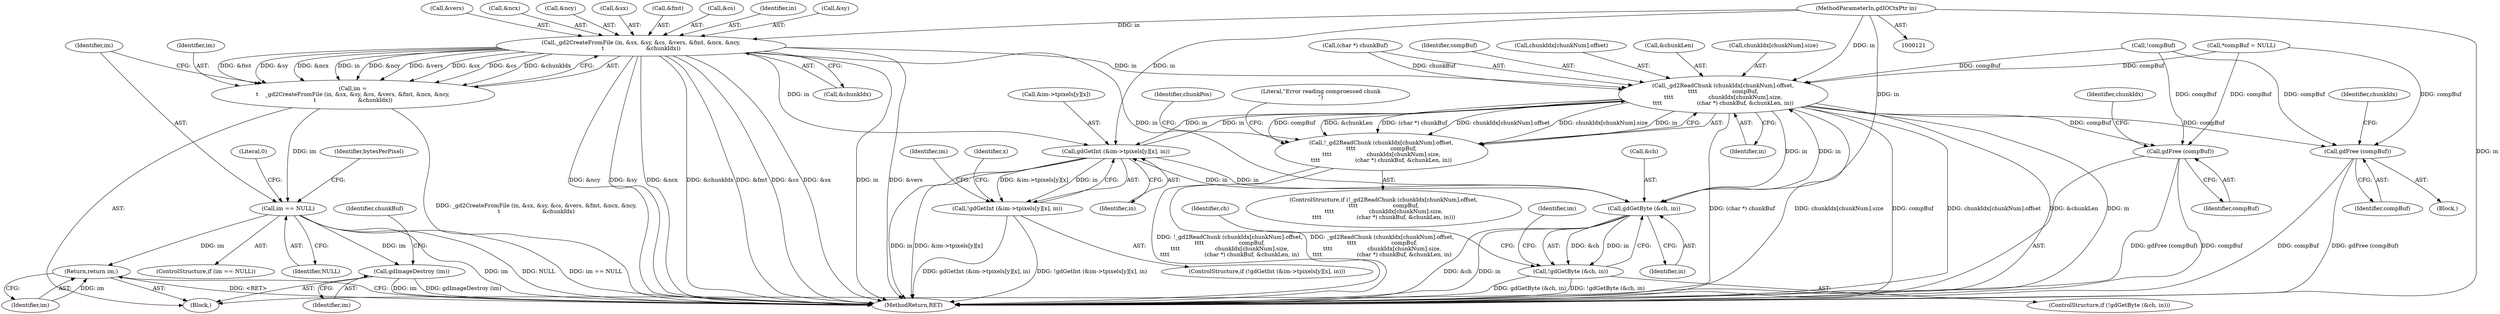 digraph "0_libgd_fe9ed49dafa993e3af96b6a5a589efeea9bfb36f@pointer" {
"1000174" [label="(Call,_gd2CreateFromFile (in, &sx, &sy, &cs, &vers, &fmt, &ncx, &ncy,\n\t                        &chunkIdx))"];
"1000122" [label="(MethodParameterIn,gdIOCtxPtr in)"];
"1000172" [label="(Call,im =\n\t    _gd2CreateFromFile (in, &sx, &sy, &cs, &vers, &fmt, &ncx, &ncy,\n\t                        &chunkIdx))"];
"1000193" [label="(Call,im == NULL)"];
"1000553" [label="(Return,return im;)"];
"1000556" [label="(Call,gdImageDestroy (im))"];
"1000337" [label="(Call,_gd2ReadChunk (chunkIdx[chunkNum].offset,\n\t\t\t\t                    compBuf,\n\t\t\t\t                    chunkIdx[chunkNum].size,\n\t\t\t\t                    (char *) chunkBuf, &chunkLen, in))"];
"1000336" [label="(Call,!_gd2ReadChunk (chunkIdx[chunkNum].offset,\n\t\t\t\t                    compBuf,\n\t\t\t\t                    chunkIdx[chunkNum].size,\n\t\t\t\t                    (char *) chunkBuf, &chunkLen, in))"];
"1000417" [label="(Call,gdGetInt (&im->tpixels[y][x], in))"];
"1000416" [label="(Call,!gdGetInt (&im->tpixels[y][x], in))"];
"1000442" [label="(Call,gdGetByte (&ch, in))"];
"1000441" [label="(Call,!gdGetByte (&ch, in))"];
"1000546" [label="(Call,gdFree (compBuf))"];
"1000566" [label="(Call,gdFree (compBuf))"];
"1000432" [label="(Identifier,im)"];
"1000361" [label="(Identifier,chunkPos)"];
"1000554" [label="(Identifier,im)"];
"1000176" [label="(Call,&sx)"];
"1000193" [label="(Call,im == NULL)"];
"1000198" [label="(Literal,0)"];
"1000443" [label="(Call,&ch)"];
"1000184" [label="(Call,&fmt)"];
"1000349" [label="(Call,(char *) chunkBuf)"];
"1000567" [label="(Identifier,compBuf)"];
"1000122" [label="(MethodParameterIn,gdIOCtxPtr in)"];
"1000440" [label="(ControlStructure,if (!gdGetByte (&ch, in)))"];
"1000180" [label="(Call,&cs)"];
"1000442" [label="(Call,gdGetByte (&ch, in))"];
"1000175" [label="(Identifier,in)"];
"1000192" [label="(ControlStructure,if (im == NULL))"];
"1000408" [label="(Identifier,x)"];
"1000178" [label="(Call,&sy)"];
"1000195" [label="(Identifier,NULL)"];
"1000415" [label="(ControlStructure,if (!gdGetInt (&im->tpixels[y][x], in)))"];
"1000194" [label="(Identifier,im)"];
"1000448" [label="(Identifier,ch)"];
"1000182" [label="(Call,&vers)"];
"1000566" [label="(Call,gdFree (compBuf))"];
"1000270" [label="(Call,!compBuf)"];
"1000441" [label="(Call,!gdGetByte (&ch, in))"];
"1000358" [label="(Literal,\"Error reading comproessed chunk\n\")"];
"1000557" [label="(Identifier,im)"];
"1000186" [label="(Call,&ncx)"];
"1000190" [label="(Call,&chunkIdx)"];
"1000336" [label="(Call,!_gd2ReadChunk (chunkIdx[chunkNum].offset,\n\t\t\t\t                    compBuf,\n\t\t\t\t                    chunkIdx[chunkNum].size,\n\t\t\t\t                    (char *) chunkBuf, &chunkLen, in))"];
"1000553" [label="(Return,return im;)"];
"1000417" [label="(Call,gdGetInt (&im->tpixels[y][x], in))"];
"1000343" [label="(Identifier,compBuf)"];
"1000575" [label="(MethodReturn,RET)"];
"1000335" [label="(ControlStructure,if (!_gd2ReadChunk (chunkIdx[chunkNum].offset,\n\t\t\t\t                    compBuf,\n\t\t\t\t                    chunkIdx[chunkNum].size,\n\t\t\t\t                    (char *) chunkBuf, &chunkLen, in)))"];
"1000418" [label="(Call,&im->tpixels[y][x])"];
"1000565" [label="(Block,)"];
"1000168" [label="(Call,*compBuf = NULL)"];
"1000337" [label="(Call,_gd2ReadChunk (chunkIdx[chunkNum].offset,\n\t\t\t\t                    compBuf,\n\t\t\t\t                    chunkIdx[chunkNum].size,\n\t\t\t\t                    (char *) chunkBuf, &chunkLen, in))"];
"1000188" [label="(Call,&ncy)"];
"1000546" [label="(Call,gdFree (compBuf))"];
"1000454" [label="(Identifier,im)"];
"1000200" [label="(Identifier,bytesPerPixel)"];
"1000416" [label="(Call,!gdGetInt (&im->tpixels[y][x], in))"];
"1000547" [label="(Identifier,compBuf)"];
"1000173" [label="(Identifier,im)"];
"1000123" [label="(Block,)"];
"1000338" [label="(Call,chunkIdx[chunkNum].offset)"];
"1000352" [label="(Call,&chunkLen)"];
"1000426" [label="(Identifier,in)"];
"1000549" [label="(Identifier,chunkIdx)"];
"1000354" [label="(Identifier,in)"];
"1000445" [label="(Identifier,in)"];
"1000344" [label="(Call,chunkIdx[chunkNum].size)"];
"1000172" [label="(Call,im =\n\t    _gd2CreateFromFile (in, &sx, &sy, &cs, &vers, &fmt, &ncx, &ncy,\n\t                        &chunkIdx))"];
"1000556" [label="(Call,gdImageDestroy (im))"];
"1000559" [label="(Identifier,chunkBuf)"];
"1000569" [label="(Identifier,chunkIdx)"];
"1000174" [label="(Call,_gd2CreateFromFile (in, &sx, &sy, &cs, &vers, &fmt, &ncx, &ncy,\n\t                        &chunkIdx))"];
"1000174" -> "1000172"  [label="AST: "];
"1000174" -> "1000190"  [label="CFG: "];
"1000175" -> "1000174"  [label="AST: "];
"1000176" -> "1000174"  [label="AST: "];
"1000178" -> "1000174"  [label="AST: "];
"1000180" -> "1000174"  [label="AST: "];
"1000182" -> "1000174"  [label="AST: "];
"1000184" -> "1000174"  [label="AST: "];
"1000186" -> "1000174"  [label="AST: "];
"1000188" -> "1000174"  [label="AST: "];
"1000190" -> "1000174"  [label="AST: "];
"1000172" -> "1000174"  [label="CFG: "];
"1000174" -> "1000575"  [label="DDG: &vers"];
"1000174" -> "1000575"  [label="DDG: &ncy"];
"1000174" -> "1000575"  [label="DDG: &sy"];
"1000174" -> "1000575"  [label="DDG: &ncx"];
"1000174" -> "1000575"  [label="DDG: &chunkIdx"];
"1000174" -> "1000575"  [label="DDG: &fmt"];
"1000174" -> "1000575"  [label="DDG: &cs"];
"1000174" -> "1000575"  [label="DDG: &sx"];
"1000174" -> "1000575"  [label="DDG: in"];
"1000174" -> "1000172"  [label="DDG: &fmt"];
"1000174" -> "1000172"  [label="DDG: &sy"];
"1000174" -> "1000172"  [label="DDG: &ncx"];
"1000174" -> "1000172"  [label="DDG: in"];
"1000174" -> "1000172"  [label="DDG: &ncy"];
"1000174" -> "1000172"  [label="DDG: &vers"];
"1000174" -> "1000172"  [label="DDG: &sx"];
"1000174" -> "1000172"  [label="DDG: &cs"];
"1000174" -> "1000172"  [label="DDG: &chunkIdx"];
"1000122" -> "1000174"  [label="DDG: in"];
"1000174" -> "1000337"  [label="DDG: in"];
"1000174" -> "1000417"  [label="DDG: in"];
"1000174" -> "1000442"  [label="DDG: in"];
"1000122" -> "1000121"  [label="AST: "];
"1000122" -> "1000575"  [label="DDG: in"];
"1000122" -> "1000337"  [label="DDG: in"];
"1000122" -> "1000417"  [label="DDG: in"];
"1000122" -> "1000442"  [label="DDG: in"];
"1000172" -> "1000123"  [label="AST: "];
"1000173" -> "1000172"  [label="AST: "];
"1000194" -> "1000172"  [label="CFG: "];
"1000172" -> "1000575"  [label="DDG: _gd2CreateFromFile (in, &sx, &sy, &cs, &vers, &fmt, &ncx, &ncy,\n\t                        &chunkIdx)"];
"1000172" -> "1000193"  [label="DDG: im"];
"1000193" -> "1000192"  [label="AST: "];
"1000193" -> "1000195"  [label="CFG: "];
"1000194" -> "1000193"  [label="AST: "];
"1000195" -> "1000193"  [label="AST: "];
"1000198" -> "1000193"  [label="CFG: "];
"1000200" -> "1000193"  [label="CFG: "];
"1000193" -> "1000575"  [label="DDG: im"];
"1000193" -> "1000575"  [label="DDG: NULL"];
"1000193" -> "1000575"  [label="DDG: im == NULL"];
"1000193" -> "1000553"  [label="DDG: im"];
"1000193" -> "1000556"  [label="DDG: im"];
"1000553" -> "1000123"  [label="AST: "];
"1000553" -> "1000554"  [label="CFG: "];
"1000554" -> "1000553"  [label="AST: "];
"1000575" -> "1000553"  [label="CFG: "];
"1000553" -> "1000575"  [label="DDG: <RET>"];
"1000554" -> "1000553"  [label="DDG: im"];
"1000556" -> "1000123"  [label="AST: "];
"1000556" -> "1000557"  [label="CFG: "];
"1000557" -> "1000556"  [label="AST: "];
"1000559" -> "1000556"  [label="CFG: "];
"1000556" -> "1000575"  [label="DDG: im"];
"1000556" -> "1000575"  [label="DDG: gdImageDestroy (im)"];
"1000337" -> "1000336"  [label="AST: "];
"1000337" -> "1000354"  [label="CFG: "];
"1000338" -> "1000337"  [label="AST: "];
"1000343" -> "1000337"  [label="AST: "];
"1000344" -> "1000337"  [label="AST: "];
"1000349" -> "1000337"  [label="AST: "];
"1000352" -> "1000337"  [label="AST: "];
"1000354" -> "1000337"  [label="AST: "];
"1000336" -> "1000337"  [label="CFG: "];
"1000337" -> "1000575"  [label="DDG: (char *) chunkBuf"];
"1000337" -> "1000575"  [label="DDG: chunkIdx[chunkNum].size"];
"1000337" -> "1000575"  [label="DDG: compBuf"];
"1000337" -> "1000575"  [label="DDG: chunkIdx[chunkNum].offset"];
"1000337" -> "1000575"  [label="DDG: &chunkLen"];
"1000337" -> "1000575"  [label="DDG: in"];
"1000337" -> "1000336"  [label="DDG: compBuf"];
"1000337" -> "1000336"  [label="DDG: &chunkLen"];
"1000337" -> "1000336"  [label="DDG: (char *) chunkBuf"];
"1000337" -> "1000336"  [label="DDG: chunkIdx[chunkNum].offset"];
"1000337" -> "1000336"  [label="DDG: chunkIdx[chunkNum].size"];
"1000337" -> "1000336"  [label="DDG: in"];
"1000270" -> "1000337"  [label="DDG: compBuf"];
"1000168" -> "1000337"  [label="DDG: compBuf"];
"1000349" -> "1000337"  [label="DDG: chunkBuf"];
"1000417" -> "1000337"  [label="DDG: in"];
"1000442" -> "1000337"  [label="DDG: in"];
"1000337" -> "1000417"  [label="DDG: in"];
"1000337" -> "1000442"  [label="DDG: in"];
"1000337" -> "1000546"  [label="DDG: compBuf"];
"1000337" -> "1000566"  [label="DDG: compBuf"];
"1000336" -> "1000335"  [label="AST: "];
"1000358" -> "1000336"  [label="CFG: "];
"1000361" -> "1000336"  [label="CFG: "];
"1000336" -> "1000575"  [label="DDG: !_gd2ReadChunk (chunkIdx[chunkNum].offset,\n\t\t\t\t                    compBuf,\n\t\t\t\t                    chunkIdx[chunkNum].size,\n\t\t\t\t                    (char *) chunkBuf, &chunkLen, in)"];
"1000336" -> "1000575"  [label="DDG: _gd2ReadChunk (chunkIdx[chunkNum].offset,\n\t\t\t\t                    compBuf,\n\t\t\t\t                    chunkIdx[chunkNum].size,\n\t\t\t\t                    (char *) chunkBuf, &chunkLen, in)"];
"1000417" -> "1000416"  [label="AST: "];
"1000417" -> "1000426"  [label="CFG: "];
"1000418" -> "1000417"  [label="AST: "];
"1000426" -> "1000417"  [label="AST: "];
"1000416" -> "1000417"  [label="CFG: "];
"1000417" -> "1000575"  [label="DDG: in"];
"1000417" -> "1000575"  [label="DDG: &im->tpixels[y][x]"];
"1000417" -> "1000416"  [label="DDG: &im->tpixels[y][x]"];
"1000417" -> "1000416"  [label="DDG: in"];
"1000442" -> "1000417"  [label="DDG: in"];
"1000417" -> "1000442"  [label="DDG: in"];
"1000416" -> "1000415"  [label="AST: "];
"1000432" -> "1000416"  [label="CFG: "];
"1000408" -> "1000416"  [label="CFG: "];
"1000416" -> "1000575"  [label="DDG: !gdGetInt (&im->tpixels[y][x], in)"];
"1000416" -> "1000575"  [label="DDG: gdGetInt (&im->tpixels[y][x], in)"];
"1000442" -> "1000441"  [label="AST: "];
"1000442" -> "1000445"  [label="CFG: "];
"1000443" -> "1000442"  [label="AST: "];
"1000445" -> "1000442"  [label="AST: "];
"1000441" -> "1000442"  [label="CFG: "];
"1000442" -> "1000575"  [label="DDG: &ch"];
"1000442" -> "1000575"  [label="DDG: in"];
"1000442" -> "1000441"  [label="DDG: &ch"];
"1000442" -> "1000441"  [label="DDG: in"];
"1000441" -> "1000440"  [label="AST: "];
"1000448" -> "1000441"  [label="CFG: "];
"1000454" -> "1000441"  [label="CFG: "];
"1000441" -> "1000575"  [label="DDG: gdGetByte (&ch, in)"];
"1000441" -> "1000575"  [label="DDG: !gdGetByte (&ch, in)"];
"1000546" -> "1000123"  [label="AST: "];
"1000546" -> "1000547"  [label="CFG: "];
"1000547" -> "1000546"  [label="AST: "];
"1000549" -> "1000546"  [label="CFG: "];
"1000546" -> "1000575"  [label="DDG: gdFree (compBuf)"];
"1000546" -> "1000575"  [label="DDG: compBuf"];
"1000270" -> "1000546"  [label="DDG: compBuf"];
"1000168" -> "1000546"  [label="DDG: compBuf"];
"1000566" -> "1000565"  [label="AST: "];
"1000566" -> "1000567"  [label="CFG: "];
"1000567" -> "1000566"  [label="AST: "];
"1000569" -> "1000566"  [label="CFG: "];
"1000566" -> "1000575"  [label="DDG: gdFree (compBuf)"];
"1000566" -> "1000575"  [label="DDG: compBuf"];
"1000270" -> "1000566"  [label="DDG: compBuf"];
"1000168" -> "1000566"  [label="DDG: compBuf"];
}
